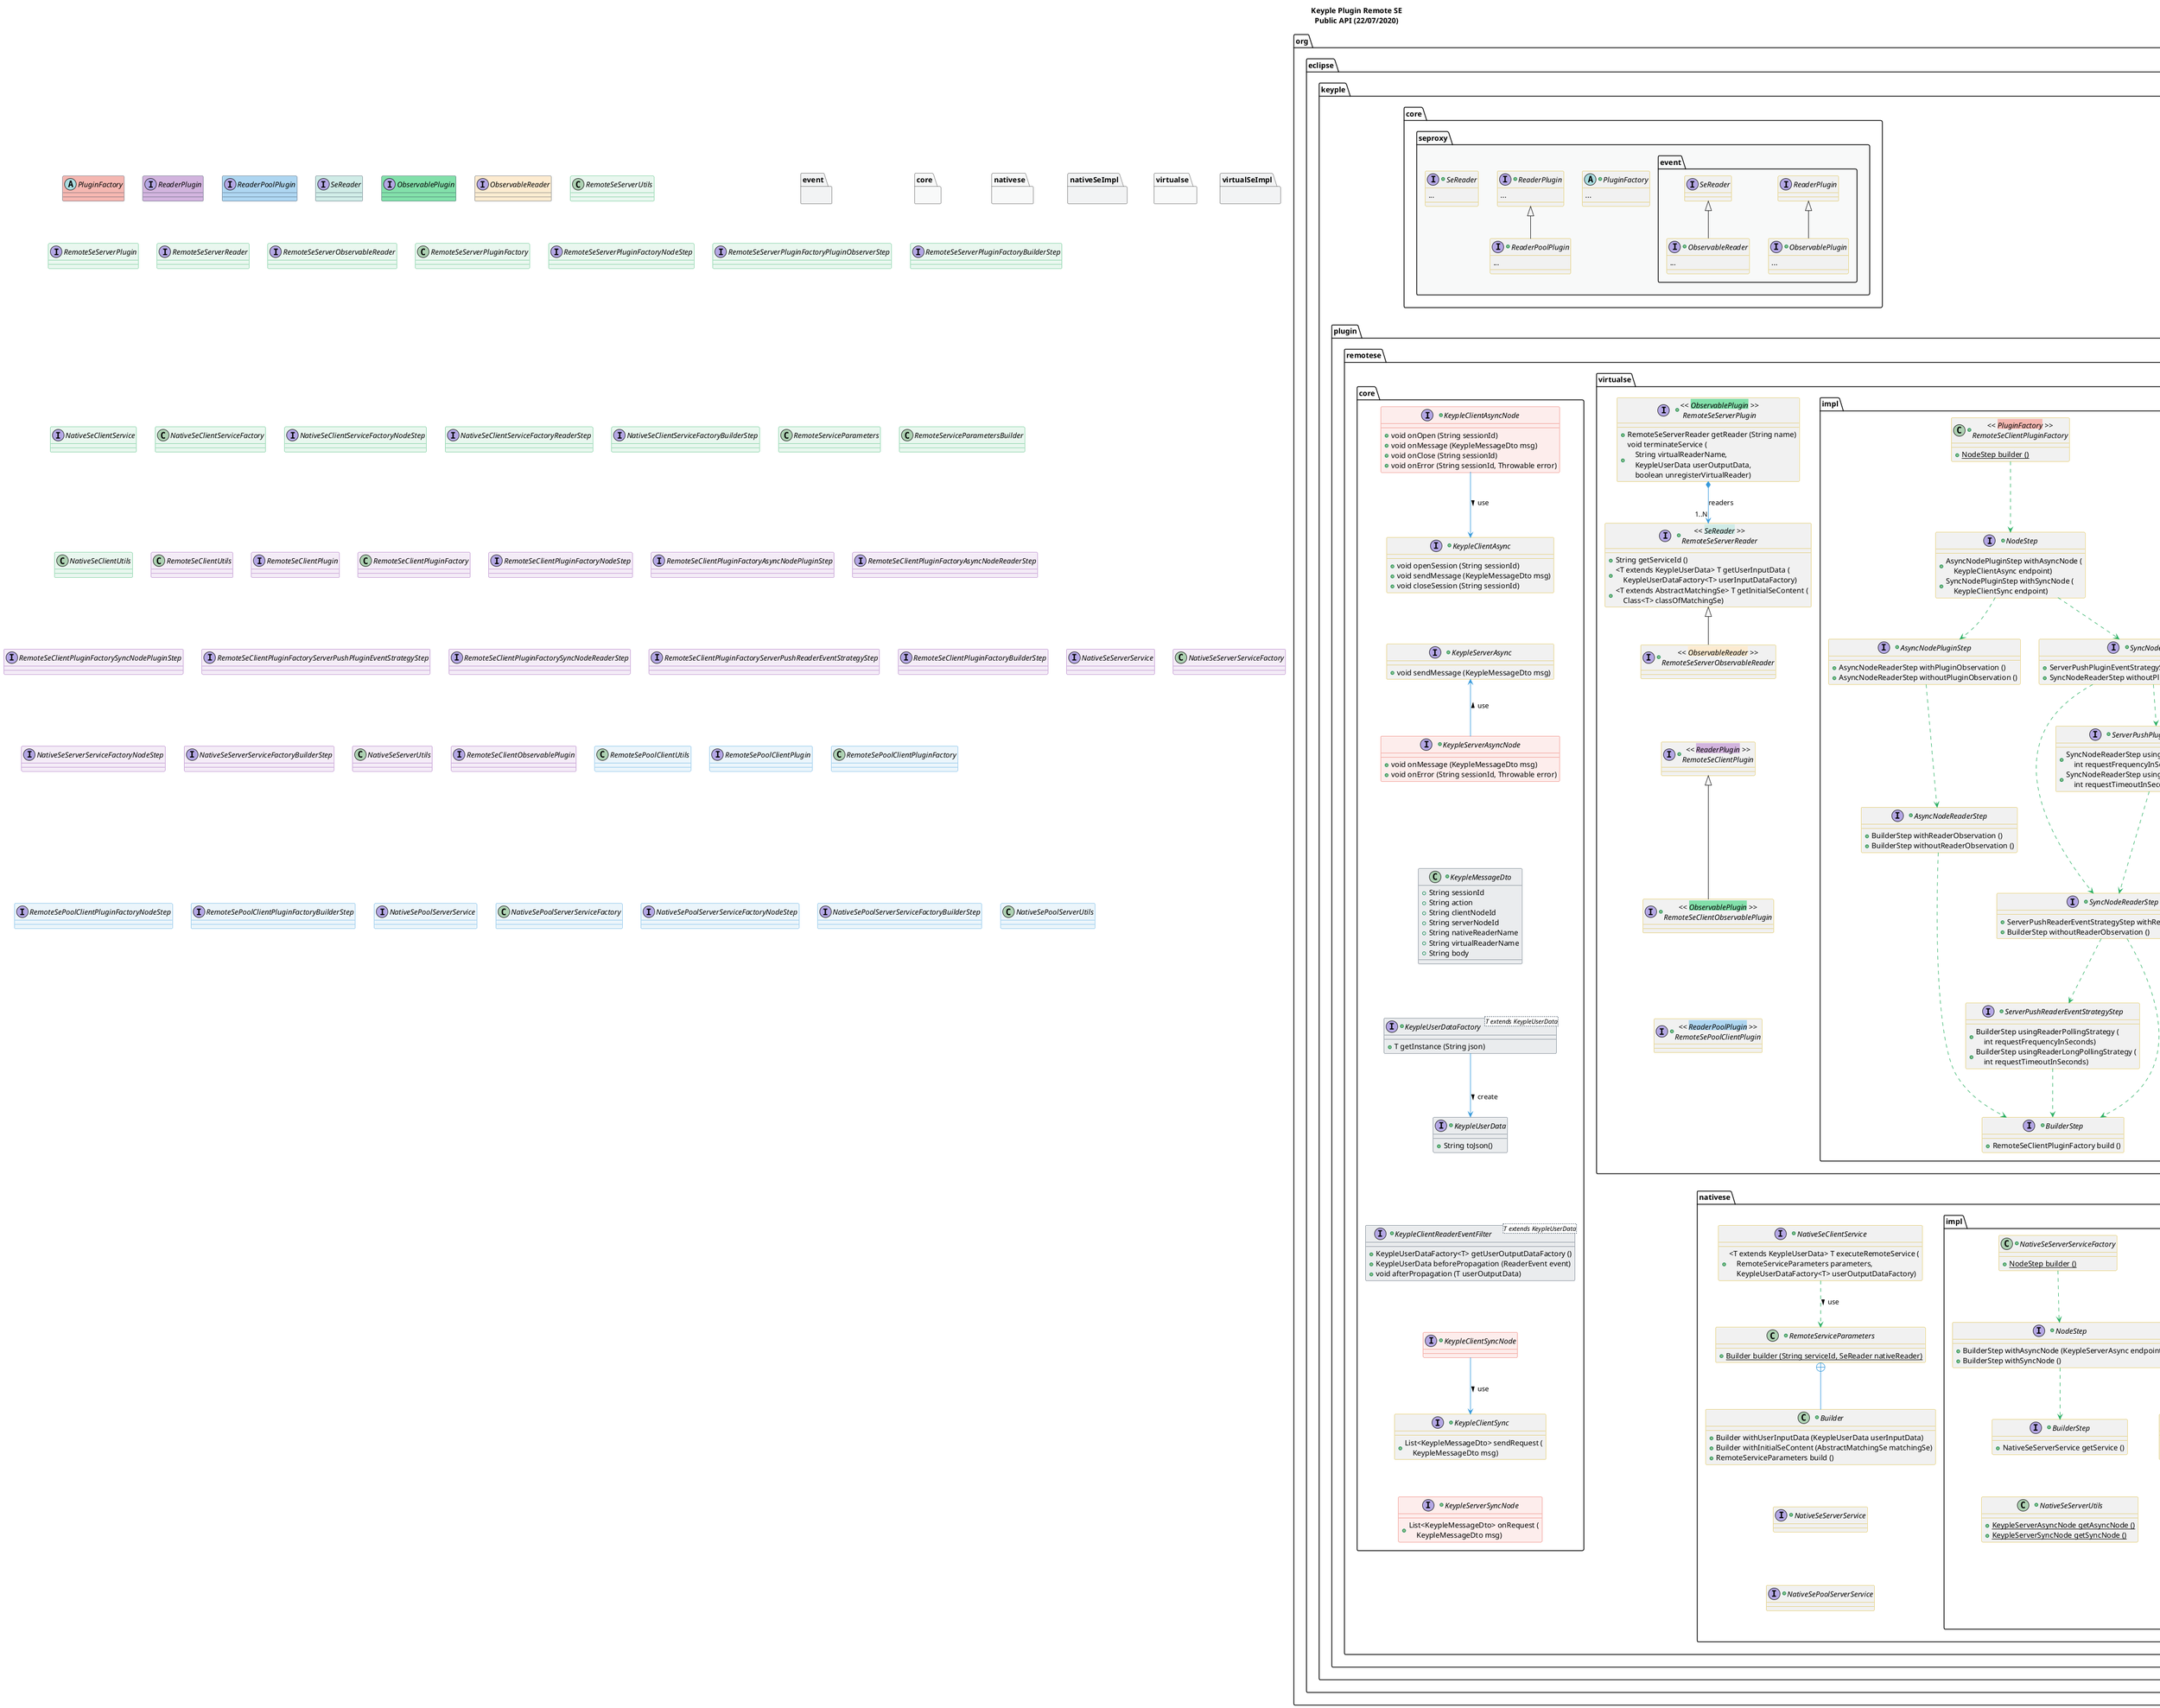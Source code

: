 @startuml
title
    Keyple Plugin Remote SE
    Public API (22/07/2020)
end title

' == THEME ==

'Couleurs issues de : https://htmlcolorcodes.com/fr/tableau-de-couleur/tableau-de-couleur-design-plat/
!define C_GREY1 F8F9F9
!define C_GREY2 F2F3F4
!define C_GREY3 E5E7E9
!define C_GREY4 D7DBDD
!define C_GREY5 CACFD2
!define C_GREY6 BDC3C7
!define C_LINK 3498DB
!define C_USE 27AE60

skinparam Shadowing false
skinparam ClassFontStyle italic
skinparam ClassBorderColor #D4AC0D
skinparam stereotypeABorderColor #A9DCDF
skinparam stereotypeIBorderColor #B4A7E5
skinparam stereotypeCBorderColor #ADD1B2
skinparam stereotypeEBorderColor #EB93DF
' Red
skinparam ClassBackgroundColor<<red>> #FDEDEC
skinparam ClassBorderColor<<red>> #E74C3C
hide <<red>> stereotype
' Purple
skinparam ClassBackgroundColor<<purple>> #F4ECF7
skinparam ClassBorderColor<<purple>> #8E44AD
hide <<purple>> stereotype
' blue
skinparam ClassBackgroundColor<<blue>> #EBF5FB
skinparam ClassBorderColor<<blue>> #3498DB
hide <<blue>> stereotype
' Green
skinparam ClassBackgroundColor<<green>> #E9F7EF
skinparam ClassBorderColor<<green>> #27AE60
hide <<green>> stereotype
' Grey
skinparam ClassBackgroundColor<<grey>> #EAECEE
skinparam ClassBorderColor<<grey>> #2C3E50
hide <<grey>> stereotype

' == CONTENT ==

package org.eclipse.keyple.core.seproxy {

    +abstract PluginFactory {
        ...
    }
    +interface ReaderPlugin {
        ...
    }
    +interface ReaderPoolPlugin extends ReaderPlugin {
        ...
    }
    +interface SeReader {
        ...
    }

    package event {
        +interface ObservablePlugin extends ReaderPlugin {
            ...
        }
        +interface ObservableReader extends SeReader {
                ...
        }
    }
}

package org.eclipse.keyple.plugin.remotese {

    package virtualse {

        ' Remote Handlers
            +interface "<< <back:#82E0AA>ObservablePlugin</back> >>\nRemoteSeServerPlugin" as RemoteSeServerPlugin {
                +RemoteSeServerReader getReader (String name)
                +void terminateService (\n    String virtualReaderName,\n    KeypleUserData userOutputData,\n    boolean unregisterVirtualReader)
            }
            ' Remote Readers
            +interface "<< <back:#D0ECE7>SeReader</back> >>\nRemoteSeServerReader" as RemoteSeServerReader {
                +String getServiceId ()
                +<T extends KeypleUserData> T getUserInputData (\n    KeypleUserDataFactory<T> userInputDataFactory)
                +<T extends AbstractMatchingSe> T getInitialSeContent (\n    Class<T> classOfMatchingSe)
            }
            +interface "<< <back:#FDEBD0>ObservableReader</back> >>\nRemoteSeServerObservableReader" as RemoteSeServerObservableReader extends RemoteSeServerReader {
            }
            +interface "<< <back:#D2B4DE>ReaderPlugin</back> >>\nRemoteSeClientPlugin" as RemoteSeClientPlugin {
            }
            +interface "<< <back:#82E0AA>ObservablePlugin</back> >>\nRemoteSeClientObservablePlugin" as RemoteSeClientObservablePlugin extends RemoteSeClientPlugin {
            }
            +interface "<< <back:#AED6F1>ReaderPoolPlugin</back> >>\nRemoteSePoolClientPlugin" as RemoteSePoolClientPlugin {
            }

        package impl as virtualSeImpl {

            ' Factories
            +class "<< <back:#F5B7B1>PluginFactory</back> >>\nRemoteSeServerPluginFactory" as RemoteSeServerPluginFactory {
                + {static} NodeStep builder ()
            }
            +interface "NodeStep" as RemoteSeServerPluginFactoryNodeStep {
                + PluginObservationStep withAsyncNode (\n    KeypleServerAsync endpoint)
                + PluginObservationStep withSyncNode ()
            }
            +interface "PluginObserverStep" as RemoteSeServerPluginFactoryPluginObserverStep {
                + BuilderStep withPluginObserver (\n    ObservablePlugin.PluginObserver observer)
            }
            +interface "BuilderStep" as RemoteSeServerPluginFactoryBuilderStep {
                + RemoteSeServerPluginFactory build ()
            }
            +class "<< <back:#F5B7B1>PluginFactory</back> >>\nRemoteSeClientPluginFactory" as RemoteSeClientPluginFactory {
                + {static} NodeStep builder ()
            }
            +interface "NodeStep" as RemoteSeClientPluginFactoryNodeStep {
                + AsyncNodePluginStep withAsyncNode (\n    KeypleClientAsync endpoint)
                + SyncNodePluginStep withSyncNode (\n    KeypleClientSync endpoint)
            }
            +interface "AsyncNodePluginStep" as RemoteSeClientPluginFactoryAsyncNodePluginStep {
                + AsyncNodeReaderStep withPluginObservation ()
                + AsyncNodeReaderStep withoutPluginObservation ()
            }
            +interface "AsyncNodeReaderStep" as RemoteSeClientPluginFactoryAsyncNodeReaderStep {
                + BuilderStep withReaderObservation ()
                + BuilderStep withoutReaderObservation ()
            }
            +interface "SyncNodePluginStep" as RemoteSeClientPluginFactorySyncNodePluginStep {
                + ServerPushPluginEventStrategyStep withPluginObservation ()
                + SyncNodeReaderStep withoutPluginObservation ()
            }
            +interface "ServerPushPluginEventStrategyStep" as RemoteSeClientPluginFactoryServerPushPluginEventStrategyStep {
                + SyncNodeReaderStep usingPluginPollingStrategy (\n    int requestFrequencyInSeconds)
                + SyncNodeReaderStep usingPluginLongPollingStrategy (\n    int requestTimeoutInSeconds)
            }
            +interface "SyncNodeReaderStep" as RemoteSeClientPluginFactorySyncNodeReaderStep {
                + ServerPushReaderEventStrategyStep withReaderObservation ()
                + BuilderStep withoutReaderObservation ()
            }
            +interface "ServerPushReaderEventStrategyStep" as RemoteSeClientPluginFactoryServerPushReaderEventStrategyStep {
                + BuilderStep usingReaderPollingStrategy (\n    int requestFrequencyInSeconds)
                + BuilderStep usingReaderLongPollingStrategy (\n    int requestTimeoutInSeconds)
            }
            +interface "BuilderStep" as RemoteSeClientPluginFactoryBuilderStep {
                + RemoteSeClientPluginFactory build ()
            }
            +class "<< <back:#F5B7B1>PluginFactory</back> >>\nRemoteSePoolClientPluginFactory" as RemoteSePoolClientPluginFactory {
                + {static} NodeStep builder ()
            }
            +class "NodeStep" as RemoteSePoolClientPluginFactoryNodeStep {
                + BuilderStep withAsyncNode (\n    KeypleClientAsync endpoint)
                + BuilderStep withSyncNode (\n    KeypleClientSync endpoint)
            }
            +interface "BuilderStep" as RemoteSePoolClientPluginFactoryBuilderStep {
                + RemoteSePoolClientPluginFactory build ()
            }

            ' Utilitaires Master
            +class RemoteSeServerUtils {
                ____
                + {static} RemoteSeServerPlugin getAsyncPlugin ()
                + {static} KeypleServerAsyncNode getAsyncNode ()
                ....
                + {static} RemoteSeServerPlugin getSyncPlugin ()
                + {static} KeypleServerSyncNode getSyncNode ()
            }
            +class RemoteSeClientUtils {
                ____
                + {static} RemoteSeClientPlugin getAsyncPlugin ()
                + {static} RemoteSeClientObservablePlugin getAsyncObservablePlugin ()
                + {static} KeypleClientAsyncNode getAsyncNode ()
                ....
                + {static} RemoteSeClientPlugin getSyncPlugin ()
                + {static} RemoteSeClientObservablePlugin getSyncObservablePlugin ()
            }
            +class RemoteSePoolClientUtils {
                ____
                + {static} RemoteSePoolClientPlugin getAsyncPlugin ()
                + {static} KeypleClientAsyncNode getAsyncNode ()
                ....
                + {static} RemoteSePoolClientPlugin getSyncPlugin ()
            }

        }

    }

    package core {

        ' DTO
        +class KeypleMessageDto {
            + String sessionId
            + String action
            + String clientNodeId
            + String serverNodeId
            + String nativeReaderName
            + String virtualReaderName
            + String body
        }
        +interface KeypleUserDataFactory<T extends KeypleUserData> {
            +T getInstance (String json)
        }
        +interface KeypleUserData {
            +String toJson()
        }
        +interface KeypleClientReaderEventFilter<T extends KeypleUserData> {
            +KeypleUserDataFactory<T> getUserOutputDataFactory ()
            +KeypleUserData beforePropagation (ReaderEvent event)
            +void afterPropagation (T userOutputData)
        }

        ' Nodes & Senders
            +interface KeypleClientAsyncNode {
                +void onOpen (String sessionId)
                +void onMessage (KeypleMessageDto msg)
                +void onClose (String sessionId)
                +void onError (String sessionId, Throwable error)
            }
            +interface KeypleClientAsync {
                +void openSession (String sessionId)
                +void sendMessage (KeypleMessageDto msg)
                +void closeSession (String sessionId)
            }
            +interface KeypleServerAsyncNode {
                +void onMessage (KeypleMessageDto msg)
                +void onError (String sessionId, Throwable error)
            }
            +interface KeypleServerAsync {
                +void sendMessage (KeypleMessageDto msg)
            }
            +interface KeypleClientSyncNode {
            }
            +interface KeypleClientSync {
                +List<KeypleMessageDto> sendRequest (\n    KeypleMessageDto msg)
            }
            +interface KeypleServerSyncNode {
                +List<KeypleMessageDto> onRequest (\n    KeypleMessageDto msg)
            }

    }

    package nativese {

            +interface NativeSeClientService {
                +<T extends KeypleUserData> T executeRemoteService (\n    RemoteServiceParameters parameters,\n    KeypleUserDataFactory<T> userOutputDataFactory)
            }
            +class RemoteServiceParameters {
                +{static} Builder builder (String serviceId, SeReader nativeReader)
            }
            +class "Builder" as RemoteServiceParametersBuilder {
                +Builder withUserInputData (KeypleUserData userInputData)
                +Builder withInitialSeContent (AbstractMatchingSe matchingSe)
                +RemoteServiceParameters build ()
            }
            +interface NativeSeServerService {
            }
            +interface NativeSePoolServerService {
            }

        package impl as nativeSeImpl {

            ' Factories
            +class NativeSeClientServiceFactory {
                + {static} NodeStep builder ()
            }
            +interface "NodeStep" as NativeSeClientServiceFactoryNodeStep {
                + ReaderStep withAsyncNode (KeypleClientAsync endpoint)
                + ReaderStep withSyncNode (KeypleClientSync endpoint)
            }
            +interface "ReaderStep" as NativeSeClientServiceFactoryReaderStep {
                + BuilderStep withReaderObservation (KeypleClientReaderEventFilter filter)
                + BuilderStep withoutReaderObservation ()
            }
            +interface "BuilderStep" as NativeSeClientServiceFactoryBuilderStep {
                + NativeSeClientService getService ()
            }
            +class NativeSeServerServiceFactory {
                + {static} NodeStep builder ()
            }
            +interface "NodeStep" as NativeSeServerServiceFactoryNodeStep {
                + BuilderStep withAsyncNode (KeypleServerAsync endpoint)
                + BuilderStep withSyncNode ()
            }
            +interface "BuilderStep" as NativeSeServerServiceFactoryBuilderStep {
                + NativeSeServerService getService ()
            }
            +class NativeSePoolServerServiceFactory {
                + {static} NodeStep builder ()
            }
            +interface "NodeStep" as NativeSePoolServerServiceFactoryNodeStep {
                + BuilderStep withAsyncNode (KeypleServerAsync endpoint)
                + BuilderStep withSyncNode ()
            }
            +interface "BuilderStep" as NativeSePoolServerServiceFactoryBuilderStep {
                + NativeSePoolServerService getService ()
            }

            ' Utilitaires Slave
            +class NativeSeClientUtils {
                + {static} NativeSeClientService getService ()
                + {static} KeypleClientAsyncNode getAsyncNode ()
            }
            +class NativeSeServerUtils {
                + {static} KeypleServerAsyncNode getAsyncNode ()
                + {static} KeypleServerSyncNode getSyncNode ()
            }
            +class NativeSePoolServerUtils {
                + {static} KeypleServerAsyncNode getAsyncNode ()
                + {static} KeypleServerSyncNode getSyncNode ()
            }

        }

    }

}

' Associations
RemoteSeServerPluginFactory ..> RemoteSeServerPluginFactoryNodeStep #C_USE
RemoteSeServerPluginFactoryNodeStep ..> RemoteSeServerPluginFactoryPluginObserverStep #C_USE
RemoteSeServerPluginFactoryPluginObserverStep ..> RemoteSeServerPluginFactoryBuilderStep #C_USE

RemoteSeClientPluginFactory ..> RemoteSeClientPluginFactoryNodeStep #C_USE
RemoteSeClientPluginFactoryNodeStep ..> RemoteSeClientPluginFactoryAsyncNodePluginStep #C_USE
RemoteSeClientPluginFactoryAsyncNodePluginStep ..> RemoteSeClientPluginFactoryAsyncNodeReaderStep #C_USE
RemoteSeClientPluginFactoryNodeStep ..> RemoteSeClientPluginFactorySyncNodePluginStep #C_USE
RemoteSeClientPluginFactorySyncNodePluginStep ..> RemoteSeClientPluginFactoryServerPushPluginEventStrategyStep #C_USE
RemoteSeClientPluginFactorySyncNodePluginStep ..> RemoteSeClientPluginFactorySyncNodeReaderStep #C_USE
RemoteSeClientPluginFactoryAsyncNodeReaderStep ..> RemoteSeClientPluginFactoryBuilderStep #C_USE
RemoteSeClientPluginFactoryServerPushPluginEventStrategyStep ..> RemoteSeClientPluginFactorySyncNodeReaderStep #C_USE
RemoteSeClientPluginFactorySyncNodeReaderStep ..> RemoteSeClientPluginFactoryBuilderStep #C_USE
RemoteSeClientPluginFactorySyncNodeReaderStep ..> RemoteSeClientPluginFactoryServerPushReaderEventStrategyStep #C_USE
RemoteSeClientPluginFactoryServerPushReaderEventStrategyStep ..> RemoteSeClientPluginFactoryBuilderStep #C_USE

RemoteSePoolClientPluginFactory ..> RemoteSePoolClientPluginFactoryNodeStep #C_USE
RemoteSePoolClientPluginFactoryNodeStep ..> RemoteSePoolClientPluginFactoryBuilderStep #C_USE

RemoteSeServerPlugin *--> "1..N" RemoteSeServerReader #C_LINK : readers

KeypleClientSyncNode --> KeypleClientSync #C_LINK : use >
KeypleClientAsyncNode --> KeypleClientAsync #C_LINK : use >
KeypleServerAsyncNode -up-> KeypleServerAsync #C_LINK : use >

KeypleUserDataFactory --> KeypleUserData #C_LINK : create >

NativeSeClientService ..> RemoteServiceParameters #C_USE : use >
RemoteServiceParameters +-- RemoteServiceParametersBuilder #C_LINK

NativeSeClientServiceFactory ..> NativeSeClientServiceFactoryNodeStep #C_USE
NativeSeClientServiceFactoryNodeStep ..> NativeSeClientServiceFactoryReaderStep #C_USE
NativeSeClientServiceFactoryReaderStep ..> NativeSeClientServiceFactoryBuilderStep #C_USE

NativeSeServerServiceFactory ..> NativeSeServerServiceFactoryNodeStep #C_USE
NativeSeServerServiceFactoryNodeStep ..> NativeSeServerServiceFactoryBuilderStep #C_USE

NativeSePoolServerServiceFactory ..> NativeSePoolServerServiceFactoryNodeStep #C_USE
NativeSePoolServerServiceFactoryNodeStep ..> NativeSePoolServerServiceFactoryBuilderStep #C_USE

' == LAYOUT ==

ObservableReader -[hidden]- RemoteSeServerPlugin

RemoteSeServerObservableReader -[hidden]- RemoteSeClientPlugin
RemoteSeClientObservablePlugin -[hidden]- RemoteSePoolClientPlugin

RemoteSeServerPluginFactoryBuilderStep -[hidden]- RemoteSeServerUtils
RemoteSeServerUtils -[hidden]- RemoteSeClientUtils
RemoteSePoolClientPluginFactoryBuilderStep -[hidden]- RemoteSePoolClientUtils

NativeSeClientServiceFactoryBuilderStep -[hidden]- NativeSeClientUtils
NativeSeServerServiceFactoryBuilderStep -[hidden]- NativeSeServerUtils
NativeSePoolServerServiceFactoryBuilderStep -[hidden]- NativeSePoolServerUtils

KeypleClientAsync -[hidden]- KeypleServerAsync
KeypleServerAsyncNode -[hidden]- KeypleMessageDto
KeypleMessageDto -[hidden]- KeypleUserDataFactory
KeypleUserData -[hidden]- KeypleClientReaderEventFilter
KeypleClientReaderEventFilter -[hidden]- KeypleClientSyncNode
KeypleClientSync -[hidden]- KeypleServerSyncNode

RemoteServiceParametersBuilder -[hidden]- NativeSeServerService
NativeSeServerService -[hidden]- NativeSePoolServerService

RemoteSePoolClientUtils -[hidden]- NativeSePoolServerServiceFactory
RemoteSeClientPluginFactoryBuilderStep -[hidden]- NativeSeServerServiceFactory
RemoteSeClientUtils -[hidden]- NativeSeClientServiceFactory

' == STYLE ==

package org.eclipse.keyple.core.seproxy #C_GREY1 {}
package event #C_GREY2 {}
package core #C_GREY1 {}
package nativese #C_GREY1 {}
package nativeSeImpl #C_GREY2 {}
package virtualse #C_GREY1 {}
package virtualSeImpl #C_GREY2 {}

abstract PluginFactory <<grey>> #F5B7B1
interface ReaderPlugin <<grey>> #D2B4DE
interface ReaderPoolPlugin <<grey>> #AED6F1
interface SeReader <<grey>> #D0ECE7
interface ObservablePlugin <<grey>> #82E0AA
interface ObservableReader <<grey>> #FDEBD0

class RemoteSeServerUtils <<green>>
interface RemoteSeServerPlugin <<green>>
interface RemoteSeServerReader <<green>>
interface RemoteSeServerObservableReader <<green>>
class RemoteSeServerPluginFactory <<green>>
interface RemoteSeServerPluginFactoryNodeStep <<green>>
interface RemoteSeServerPluginFactoryPluginObserverStep <<green>>
interface RemoteSeServerPluginFactoryBuilderStep <<green>>
interface NativeSeClientService <<green>>
class NativeSeClientServiceFactory <<green>>
interface NativeSeClientServiceFactoryNodeStep <<green>>
interface NativeSeClientServiceFactoryReaderStep <<green>>
interface NativeSeClientServiceFactoryBuilderStep <<green>>
class RemoteServiceParameters <<green>>
class RemoteServiceParametersBuilder <<green>>
class NativeSeClientUtils <<green>>

class RemoteSeClientUtils <<purple>>
interface RemoteSeClientPlugin <<purple>>
class RemoteSeClientPluginFactory <<purple>>
interface RemoteSeClientPluginFactoryNodeStep <<purple>>
interface RemoteSeClientPluginFactoryAsyncNodePluginStep <<purple>>
interface RemoteSeClientPluginFactoryAsyncNodeReaderStep <<purple>>
interface RemoteSeClientPluginFactorySyncNodePluginStep <<purple>>
interface RemoteSeClientPluginFactoryServerPushPluginEventStrategyStep <<purple>>
interface RemoteSeClientPluginFactorySyncNodeReaderStep <<purple>>
interface RemoteSeClientPluginFactoryServerPushReaderEventStrategyStep <<purple>>
interface RemoteSeClientPluginFactoryBuilderStep <<purple>>
interface NativeSeServerService <<purple>>
class NativeSeServerServiceFactory <<purple>>
interface NativeSeServerServiceFactoryNodeStep <<purple>>
interface NativeSeServerServiceFactoryBuilderStep <<purple>>
class NativeSeServerUtils <<purple>>

interface RemoteSeClientObservablePlugin <<purple>>

class RemoteSePoolClientUtils <<blue>>
interface RemoteSePoolClientPlugin <<blue>>
class RemoteSePoolClientPluginFactory <<blue>>
interface RemoteSePoolClientPluginFactoryNodeStep <<blue>>
interface RemoteSePoolClientPluginFactoryBuilderStep <<blue>>
interface NativeSePoolServerService <<blue>>
class NativeSePoolServerServiceFactory <<blue>>
interface NativeSePoolServerServiceFactoryNodeStep <<blue>>
interface NativeSePoolServerServiceFactoryBuilderStep <<blue>>
class NativeSePoolServerUtils <<blue>>

KeypleClientSyncNode <<red>>
KeypleServerSyncNode <<red>>
KeypleClientAsyncNode <<red>>
KeypleServerAsyncNode <<red>>

KeypleMessageDto <<grey>>
KeypleUserDataFactory <<grey>>
KeypleUserData <<grey>>
KeypleClientReaderEventFilter <<grey>>

@enduml